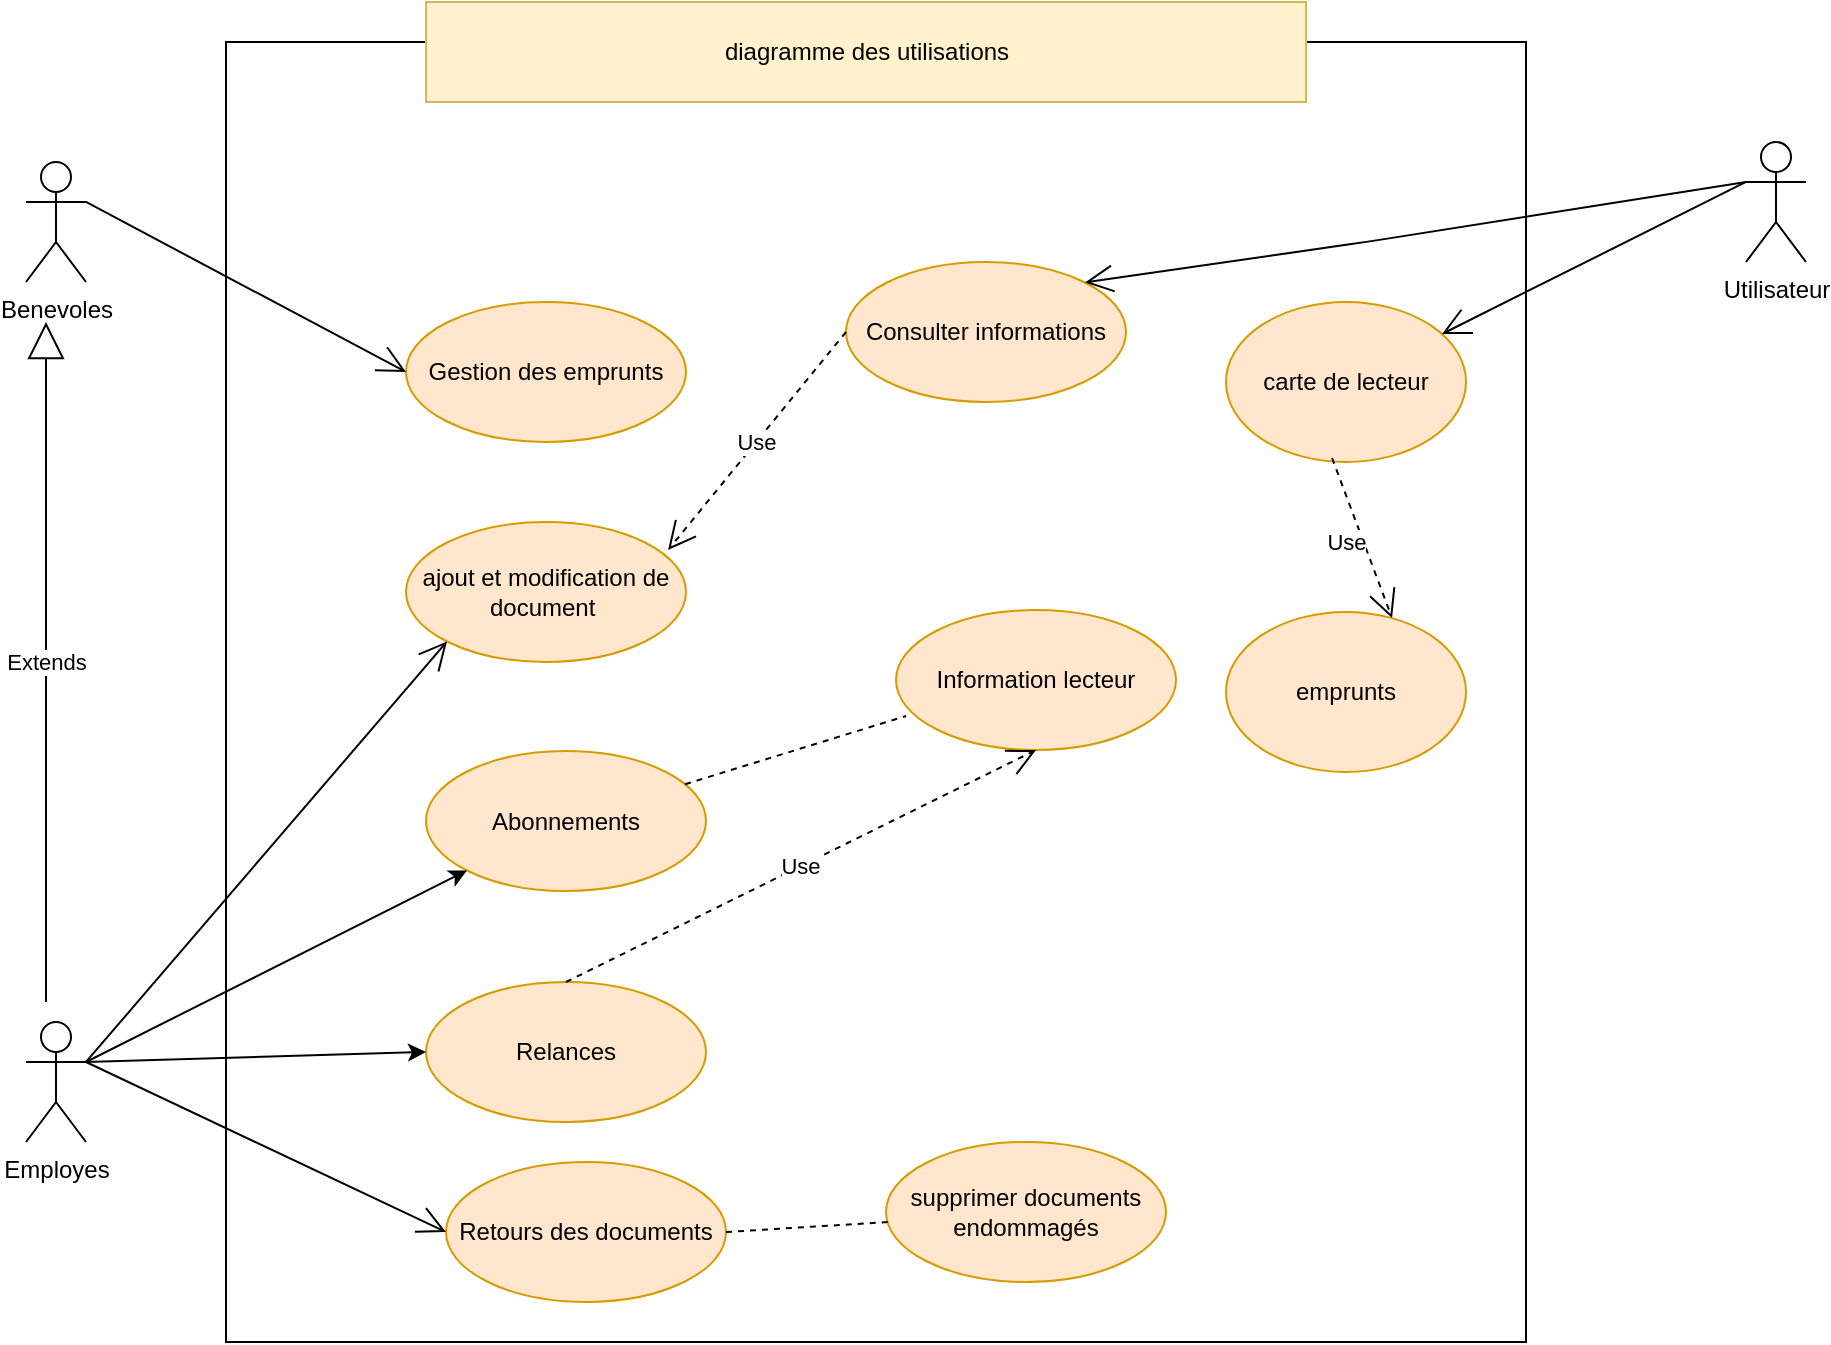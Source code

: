 <mxfile version="13.9.9" type="device"><diagram id="BtGgvs9l3uF5Zr0Lojkq" name="Page-1"><mxGraphModel dx="1086" dy="806" grid="1" gridSize="10" guides="1" tooltips="1" connect="1" arrows="1" fold="1" page="1" pageScale="1" pageWidth="1654" pageHeight="1169" math="0" shadow="0"><root><mxCell id="0"/><mxCell id="1" parent="0"/><mxCell id="Dv1iQAjg7g6ekhg_YucK-2" value="" style="whiteSpace=wrap;html=1;aspect=fixed;" parent="1" vertex="1"><mxGeometry x="490" y="230" width="650" height="650" as="geometry"/></mxCell><mxCell id="Dv1iQAjg7g6ekhg_YucK-3" value="Benevoles" style="shape=umlActor;verticalLabelPosition=bottom;labelBackgroundColor=#ffffff;verticalAlign=top;html=1;outlineConnect=0;" parent="1" vertex="1"><mxGeometry x="390" y="290" width="30" height="60" as="geometry"/></mxCell><mxCell id="Dv1iQAjg7g6ekhg_YucK-6" value="Utilisateur" style="shape=umlActor;verticalLabelPosition=bottom;labelBackgroundColor=#ffffff;verticalAlign=top;html=1;outlineConnect=0;" parent="1" vertex="1"><mxGeometry x="1250" y="280" width="30" height="60" as="geometry"/></mxCell><mxCell id="Dv1iQAjg7g6ekhg_YucK-4" value="Employes" style="shape=umlActor;verticalLabelPosition=bottom;labelBackgroundColor=#ffffff;verticalAlign=top;html=1;outlineConnect=0;" parent="1" vertex="1"><mxGeometry x="390" y="720" width="30" height="60" as="geometry"/></mxCell><mxCell id="Dv1iQAjg7g6ekhg_YucK-8" value="Extends" style="endArrow=block;endSize=16;endFill=0;html=1;" parent="1" edge="1"><mxGeometry width="160" relative="1" as="geometry"><mxPoint x="400" y="710" as="sourcePoint"/><mxPoint x="400" y="370" as="targetPoint"/></mxGeometry></mxCell><mxCell id="Dv1iQAjg7g6ekhg_YucK-11" value="ajout et modification de document&amp;nbsp;" style="ellipse;whiteSpace=wrap;html=1;fillColor=#ffe6cc;strokeColor=#d79b00;" parent="1" vertex="1"><mxGeometry x="580" y="470" width="140" height="70" as="geometry"/></mxCell><mxCell id="Dv1iQAjg7g6ekhg_YucK-12" value="" style="endArrow=open;endFill=1;endSize=12;html=1;exitX=1;exitY=0.333;exitDx=0;exitDy=0;exitPerimeter=0;entryX=0;entryY=1;entryDx=0;entryDy=0;" parent="1" source="Dv1iQAjg7g6ekhg_YucK-4" target="Dv1iQAjg7g6ekhg_YucK-11" edge="1"><mxGeometry width="160" relative="1" as="geometry"><mxPoint x="380" y="1060" as="sourcePoint"/><mxPoint x="540" y="1060" as="targetPoint"/></mxGeometry></mxCell><mxCell id="Dv1iQAjg7g6ekhg_YucK-13" value="Consulter informations" style="ellipse;whiteSpace=wrap;html=1;fillColor=#ffe6cc;strokeColor=#d79b00;" parent="1" vertex="1"><mxGeometry x="800" y="340.0" width="140" height="70" as="geometry"/></mxCell><mxCell id="Dv1iQAjg7g6ekhg_YucK-14" value="" style="endArrow=open;endFill=1;endSize=12;html=1;exitX=0;exitY=0.333;exitDx=0;exitDy=0;exitPerimeter=0;entryX=1;entryY=0;entryDx=0;entryDy=0;" parent="1" source="Dv1iQAjg7g6ekhg_YucK-6" target="Dv1iQAjg7g6ekhg_YucK-13" edge="1"><mxGeometry width="160" relative="1" as="geometry"><mxPoint x="1080" y="319.17" as="sourcePoint"/><mxPoint x="1240" y="319.17" as="targetPoint"/><Array as="points"><mxPoint x="1060" y="330"/></Array></mxGeometry></mxCell><mxCell id="Dv1iQAjg7g6ekhg_YucK-15" value="Use" style="endArrow=open;endSize=12;dashed=1;html=1;exitX=0;exitY=0.5;exitDx=0;exitDy=0;entryX=0.936;entryY=0.2;entryDx=0;entryDy=0;entryPerimeter=0;" parent="1" source="Dv1iQAjg7g6ekhg_YucK-13" target="Dv1iQAjg7g6ekhg_YucK-11" edge="1"><mxGeometry width="160" relative="1" as="geometry"><mxPoint x="880" y="524.17" as="sourcePoint"/><mxPoint x="1040" y="524.17" as="targetPoint"/></mxGeometry></mxCell><mxCell id="Dv1iQAjg7g6ekhg_YucK-16" value="Abonnements" style="ellipse;whiteSpace=wrap;html=1;fillColor=#ffe6cc;strokeColor=#d79b00;" parent="1" vertex="1"><mxGeometry x="590" y="584.5" width="140" height="70" as="geometry"/></mxCell><mxCell id="Dv1iQAjg7g6ekhg_YucK-17" value="Information lecteur" style="ellipse;whiteSpace=wrap;html=1;fillColor=#ffe6cc;strokeColor=#d79b00;" parent="1" vertex="1"><mxGeometry x="825" y="514" width="140" height="70" as="geometry"/></mxCell><mxCell id="Dv1iQAjg7g6ekhg_YucK-20" value="Gestion des emprunts" style="ellipse;whiteSpace=wrap;html=1;fillColor=#ffe6cc;strokeColor=#d79b00;" parent="1" vertex="1"><mxGeometry x="580" y="360" width="140" height="70" as="geometry"/></mxCell><mxCell id="Dv1iQAjg7g6ekhg_YucK-21" value="Relances" style="ellipse;whiteSpace=wrap;html=1;fillColor=#ffe6cc;strokeColor=#d79b00;" parent="1" vertex="1"><mxGeometry x="590" y="700" width="140" height="70" as="geometry"/></mxCell><mxCell id="Dv1iQAjg7g6ekhg_YucK-23" value="" style="endArrow=open;endFill=1;endSize=12;html=1;exitX=1;exitY=0.333;exitDx=0;exitDy=0;exitPerimeter=0;entryX=0;entryY=0.5;entryDx=0;entryDy=0;entryPerimeter=0;" parent="1" source="Dv1iQAjg7g6ekhg_YucK-3" target="Dv1iQAjg7g6ekhg_YucK-20" edge="1"><mxGeometry width="160" relative="1" as="geometry"><mxPoint x="440" y="305.83" as="sourcePoint"/><mxPoint x="600" y="305.83" as="targetPoint"/></mxGeometry></mxCell><mxCell id="Dv1iQAjg7g6ekhg_YucK-24" value="supprimer documents&lt;br&gt;endommagés" style="ellipse;whiteSpace=wrap;html=1;fillColor=#ffe6cc;strokeColor=#d79b00;" parent="1" vertex="1"><mxGeometry x="820" y="780.0" width="140" height="70" as="geometry"/></mxCell><mxCell id="Dv1iQAjg7g6ekhg_YucK-25" value="Retours des documents" style="ellipse;whiteSpace=wrap;html=1;fillColor=#ffe6cc;strokeColor=#d79b00;" parent="1" vertex="1"><mxGeometry x="600" y="790" width="140" height="70" as="geometry"/></mxCell><mxCell id="Dv1iQAjg7g6ekhg_YucK-26" value="" style="endArrow=open;endFill=1;endSize=12;html=1;entryX=0;entryY=0.5;entryDx=0;entryDy=0;" parent="1" target="Dv1iQAjg7g6ekhg_YucK-25" edge="1"><mxGeometry width="160" relative="1" as="geometry"><mxPoint x="420" y="740" as="sourcePoint"/><mxPoint x="540" y="1060" as="targetPoint"/></mxGeometry></mxCell><mxCell id="YSmoUUNeH_cl8aDzHqX6-6" value="" style="endArrow=classic;html=1;entryX=0;entryY=0.5;entryDx=0;entryDy=0;" parent="1" target="Dv1iQAjg7g6ekhg_YucK-21" edge="1"><mxGeometry width="50" height="50" relative="1" as="geometry"><mxPoint x="420" y="740" as="sourcePoint"/><mxPoint x="430" y="910" as="targetPoint"/></mxGeometry></mxCell><mxCell id="YSmoUUNeH_cl8aDzHqX6-7" value="" style="endArrow=classic;html=1;entryX=0;entryY=1;entryDx=0;entryDy=0;" parent="1" target="Dv1iQAjg7g6ekhg_YucK-16" edge="1"><mxGeometry width="50" height="50" relative="1" as="geometry"><mxPoint x="420" y="740" as="sourcePoint"/><mxPoint x="430" y="910" as="targetPoint"/></mxGeometry></mxCell><mxCell id="gfb2gvl0B646PpXdYdDf-1" value="" style="endArrow=none;dashed=1;html=1;entryX=0.036;entryY=0.757;entryDx=0;entryDy=0;entryPerimeter=0;" parent="1" source="Dv1iQAjg7g6ekhg_YucK-16" target="Dv1iQAjg7g6ekhg_YucK-17" edge="1"><mxGeometry width="50" height="50" relative="1" as="geometry"><mxPoint x="380" y="960" as="sourcePoint"/><mxPoint x="430" y="910" as="targetPoint"/></mxGeometry></mxCell><mxCell id="gfb2gvl0B646PpXdYdDf-2" value="" style="endArrow=none;dashed=1;html=1;entryX=0.014;entryY=0.571;entryDx=0;entryDy=0;entryPerimeter=0;exitX=1;exitY=0.5;exitDx=0;exitDy=0;" parent="1" source="Dv1iQAjg7g6ekhg_YucK-25" target="Dv1iQAjg7g6ekhg_YucK-24" edge="1"><mxGeometry width="50" height="50" relative="1" as="geometry"><mxPoint x="380" y="960" as="sourcePoint"/><mxPoint x="430" y="910" as="targetPoint"/></mxGeometry></mxCell><mxCell id="gfb2gvl0B646PpXdYdDf-4" value="Use" style="endArrow=open;endSize=12;dashed=1;html=1;entryX=0.5;entryY=1;entryDx=0;entryDy=0;exitX=0.5;exitY=0;exitDx=0;exitDy=0;" parent="1" source="Dv1iQAjg7g6ekhg_YucK-21" target="Dv1iQAjg7g6ekhg_YucK-17" edge="1"><mxGeometry width="160" relative="1" as="geometry"><mxPoint x="380" y="910" as="sourcePoint"/><mxPoint x="540" y="910" as="targetPoint"/></mxGeometry></mxCell><mxCell id="7EYM-npBqZ046hUve6wx-1" value="carte de lecteur" style="ellipse;whiteSpace=wrap;html=1;fillColor=#ffe6cc;strokeColor=#d79b00;" vertex="1" parent="1"><mxGeometry x="990" y="360" width="120" height="80" as="geometry"/></mxCell><mxCell id="7EYM-npBqZ046hUve6wx-5" value="" style="endArrow=open;endFill=1;endSize=12;html=1;exitX=0;exitY=0.333;exitDx=0;exitDy=0;exitPerimeter=0;" edge="1" parent="1" source="Dv1iQAjg7g6ekhg_YucK-6" target="7EYM-npBqZ046hUve6wx-1"><mxGeometry width="160" relative="1" as="geometry"><mxPoint x="1090" y="394.5" as="sourcePoint"/><mxPoint x="1250" y="394.5" as="targetPoint"/></mxGeometry></mxCell><mxCell id="7EYM-npBqZ046hUve6wx-6" value="emprunts" style="ellipse;whiteSpace=wrap;html=1;fillColor=#ffe6cc;strokeColor=#d79b00;" vertex="1" parent="1"><mxGeometry x="990" y="515" width="120" height="80" as="geometry"/></mxCell><mxCell id="7EYM-npBqZ046hUve6wx-7" value="Use" style="endArrow=open;endSize=12;dashed=1;html=1;entryX=0.692;entryY=0.038;entryDx=0;entryDy=0;entryPerimeter=0;exitX=0.442;exitY=0.975;exitDx=0;exitDy=0;exitPerimeter=0;" edge="1" parent="1" source="7EYM-npBqZ046hUve6wx-1" target="7EYM-npBqZ046hUve6wx-6"><mxGeometry x="-0.023" y="-8" width="160" relative="1" as="geometry"><mxPoint x="980" y="470" as="sourcePoint"/><mxPoint x="1150" y="480" as="targetPoint"/><mxPoint as="offset"/></mxGeometry></mxCell><mxCell id="7EYM-npBqZ046hUve6wx-8" value="diagramme des utilisations" style="html=1;fillColor=#fff2cc;strokeColor=#d6b656;" vertex="1" parent="1"><mxGeometry x="590" y="210" width="440" height="50" as="geometry"/></mxCell></root></mxGraphModel></diagram></mxfile>